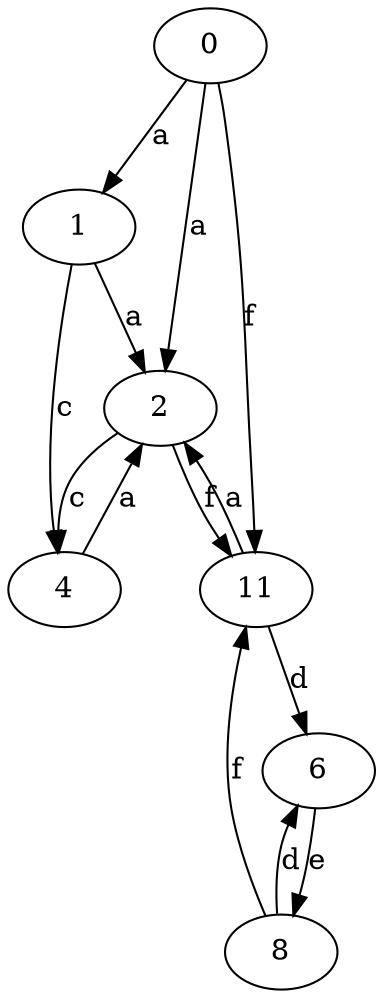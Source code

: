 strict digraph  {
1;
2;
4;
6;
8;
11;
0;
1 -> 2  [label=a];
1 -> 4  [label=c];
2 -> 4  [label=c];
2 -> 11  [label=f];
4 -> 2  [label=a];
6 -> 8  [label=e];
8 -> 6  [label=d];
8 -> 11  [label=f];
11 -> 2  [label=a];
11 -> 6  [label=d];
0 -> 1  [label=a];
0 -> 2  [label=a];
0 -> 11  [label=f];
}
